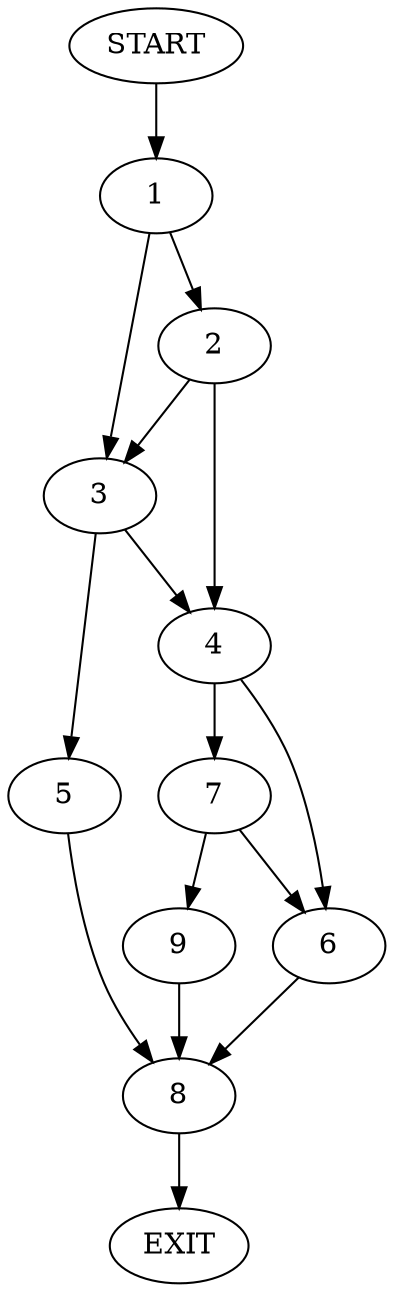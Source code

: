 digraph {
0 [label="START"]
10 [label="EXIT"]
0 -> 1
1 -> 2
1 -> 3
2 -> 3
2 -> 4
3 -> 5
3 -> 4
4 -> 6
4 -> 7
5 -> 8
8 -> 10
6 -> 8
7 -> 9
7 -> 6
9 -> 8
}
